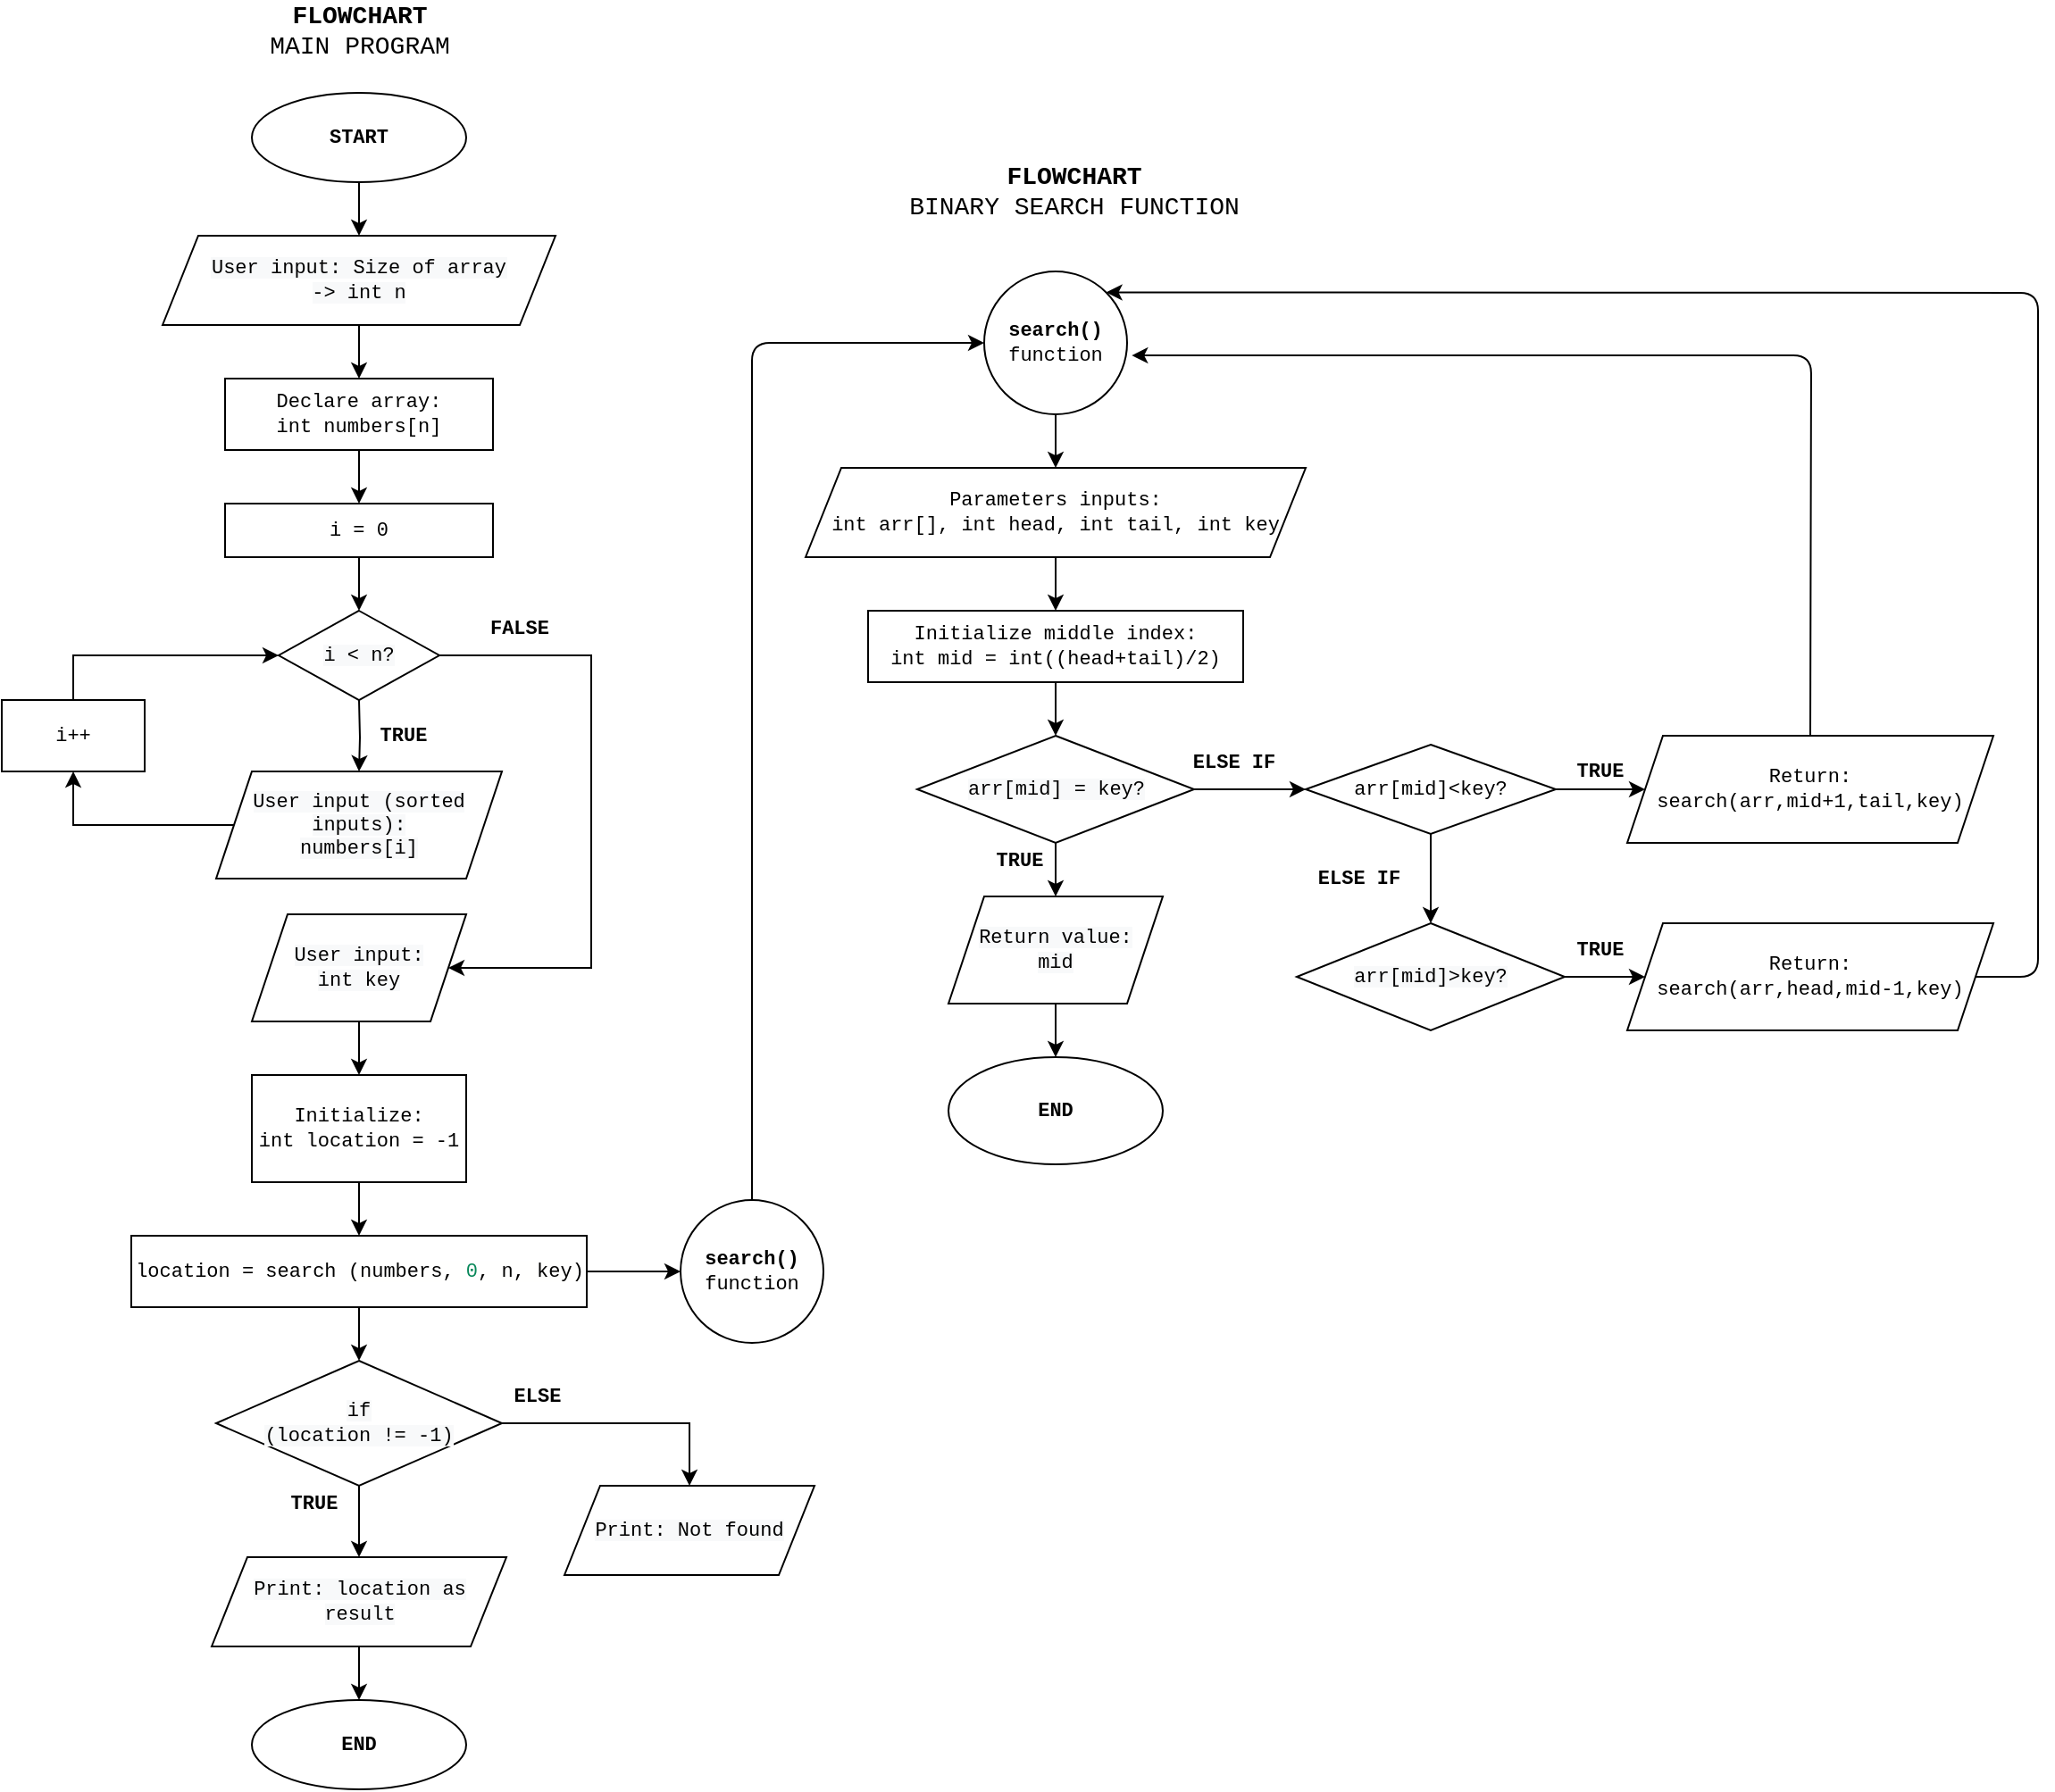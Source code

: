 <mxfile version="14.2.9" type="onedrive"><diagram id="C5RBs43oDa-KdzZeNtuy" name="Page-1"><mxGraphModel dx="767" dy="417" grid="1" gridSize="10" guides="1" tooltips="1" connect="1" arrows="1" fold="1" page="1" pageScale="1" pageWidth="827" pageHeight="1169" math="0" shadow="0"><root><mxCell id="WIyWlLk6GJQsqaUBKTNV-0"/><mxCell id="WIyWlLk6GJQsqaUBKTNV-1" parent="WIyWlLk6GJQsqaUBKTNV-0"/><mxCell id="ys7MHOFxVhZHw-8H6_U1-64" value="" style="edgeStyle=orthogonalEdgeStyle;rounded=0;orthogonalLoop=1;jettySize=auto;html=1;entryX=0.5;entryY=0;entryDx=0;entryDy=0;" edge="1" parent="WIyWlLk6GJQsqaUBKTNV-1" source="ys7MHOFxVhZHw-8H6_U1-65" target="ys7MHOFxVhZHw-8H6_U1-86"><mxGeometry relative="1" as="geometry"/></mxCell><mxCell id="ys7MHOFxVhZHw-8H6_U1-65" value="&lt;b&gt;START&lt;/b&gt;" style="ellipse;whiteSpace=wrap;html=1;fontFamily=Courier New;fontSize=11;" vertex="1" parent="WIyWlLk6GJQsqaUBKTNV-1"><mxGeometry x="190" y="90" width="120" height="50" as="geometry"/></mxCell><mxCell id="ys7MHOFxVhZHw-8H6_U1-66" value="" style="edgeStyle=orthogonalEdgeStyle;rounded=0;orthogonalLoop=1;jettySize=auto;html=1;exitX=0.5;exitY=1;exitDx=0;exitDy=0;" edge="1" parent="WIyWlLk6GJQsqaUBKTNV-1" source="ys7MHOFxVhZHw-8H6_U1-86" target="ys7MHOFxVhZHw-8H6_U1-68"><mxGeometry relative="1" as="geometry"/></mxCell><mxCell id="ys7MHOFxVhZHw-8H6_U1-67" value="" style="edgeStyle=orthogonalEdgeStyle;rounded=0;orthogonalLoop=1;jettySize=auto;html=1;fontFamily=Courier New;fontSize=11;exitX=0.5;exitY=1;exitDx=0;exitDy=0;entryX=0.5;entryY=0;entryDx=0;entryDy=0;" edge="1" parent="WIyWlLk6GJQsqaUBKTNV-1" source="ys7MHOFxVhZHw-8H6_U1-87" target="ys7MHOFxVhZHw-8H6_U1-91"><mxGeometry relative="1" as="geometry"><mxPoint x="250" y="370" as="sourcePoint"/><mxPoint x="250" y="390" as="targetPoint"/></mxGeometry></mxCell><mxCell id="ys7MHOFxVhZHw-8H6_U1-68" value="Declare array:&lt;br style=&quot;font-size: 11px&quot;&gt;int numbers[n]" style="whiteSpace=wrap;html=1;fontFamily=Courier New;fontSize=11;" vertex="1" parent="WIyWlLk6GJQsqaUBKTNV-1"><mxGeometry x="175" y="250" width="150" height="40" as="geometry"/></mxCell><mxCell id="ys7MHOFxVhZHw-8H6_U1-69" value="" style="edgeStyle=orthogonalEdgeStyle;rounded=0;orthogonalLoop=1;jettySize=auto;html=1;fontFamily=Courier New;fontSize=11;entryX=0.5;entryY=0;entryDx=0;entryDy=0;" edge="1" parent="WIyWlLk6GJQsqaUBKTNV-1" target="ys7MHOFxVhZHw-8H6_U1-92"><mxGeometry relative="1" as="geometry"><mxPoint x="250" y="430" as="sourcePoint"/><mxPoint x="250" y="470" as="targetPoint"/></mxGeometry></mxCell><mxCell id="ys7MHOFxVhZHw-8H6_U1-70" value="" style="edgeStyle=orthogonalEdgeStyle;rounded=0;orthogonalLoop=1;jettySize=auto;html=1;fontFamily=Courier New;fontSize=11;entryX=1;entryY=0.5;entryDx=0;entryDy=0;exitX=1;exitY=0.5;exitDx=0;exitDy=0;" edge="1" parent="WIyWlLk6GJQsqaUBKTNV-1" source="ys7MHOFxVhZHw-8H6_U1-91" target="ys7MHOFxVhZHw-8H6_U1-93"><mxGeometry relative="1" as="geometry"><mxPoint x="310" y="420" as="sourcePoint"/><mxPoint x="310" y="580" as="targetPoint"/><Array as="points"><mxPoint x="380" y="405"/><mxPoint x="380" y="580"/></Array></mxGeometry></mxCell><mxCell id="ys7MHOFxVhZHw-8H6_U1-71" value="" style="edgeStyle=orthogonalEdgeStyle;rounded=0;orthogonalLoop=1;jettySize=auto;html=1;fontFamily=Courier New;fontSize=11;exitX=0;exitY=0.5;exitDx=0;exitDy=0;" edge="1" parent="WIyWlLk6GJQsqaUBKTNV-1" source="ys7MHOFxVhZHw-8H6_U1-92" target="ys7MHOFxVhZHw-8H6_U1-74"><mxGeometry relative="1" as="geometry"><mxPoint x="190" y="500" as="sourcePoint"/><Array as="points"><mxPoint x="90" y="500"/></Array></mxGeometry></mxCell><mxCell id="ys7MHOFxVhZHw-8H6_U1-72" value="" style="edgeStyle=orthogonalEdgeStyle;rounded=0;orthogonalLoop=1;jettySize=auto;html=1;fontFamily=Courier New;fontSize=11;exitX=0.5;exitY=1;exitDx=0;exitDy=0;" edge="1" parent="WIyWlLk6GJQsqaUBKTNV-1" source="ys7MHOFxVhZHw-8H6_U1-93" target="ys7MHOFxVhZHw-8H6_U1-76"><mxGeometry relative="1" as="geometry"><mxPoint x="250" y="610" as="sourcePoint"/></mxGeometry></mxCell><mxCell id="ys7MHOFxVhZHw-8H6_U1-73" style="edgeStyle=orthogonalEdgeStyle;rounded=0;orthogonalLoop=1;jettySize=auto;html=1;fontFamily=Courier New;fontSize=11;entryX=0;entryY=0.5;entryDx=0;entryDy=0;exitX=0.5;exitY=0;exitDx=0;exitDy=0;" edge="1" parent="WIyWlLk6GJQsqaUBKTNV-1" source="ys7MHOFxVhZHw-8H6_U1-74" target="ys7MHOFxVhZHw-8H6_U1-91"><mxGeometry relative="1" as="geometry"><mxPoint x="200" y="400" as="targetPoint"/><Array as="points"><mxPoint x="90" y="405"/></Array></mxGeometry></mxCell><mxCell id="ys7MHOFxVhZHw-8H6_U1-74" value="i++" style="whiteSpace=wrap;html=1;fontFamily=Courier New;fontSize=11;" vertex="1" parent="WIyWlLk6GJQsqaUBKTNV-1"><mxGeometry x="50" y="430" width="80" height="40" as="geometry"/></mxCell><mxCell id="ys7MHOFxVhZHw-8H6_U1-75" value="" style="edgeStyle=orthogonalEdgeStyle;rounded=0;orthogonalLoop=1;jettySize=auto;html=1;fontFamily=Courier New;fontSize=11;" edge="1" parent="WIyWlLk6GJQsqaUBKTNV-1" source="ys7MHOFxVhZHw-8H6_U1-76" target="ys7MHOFxVhZHw-8H6_U1-79"><mxGeometry relative="1" as="geometry"/></mxCell><mxCell id="ys7MHOFxVhZHw-8H6_U1-76" value="Initialize:&lt;br&gt;int location = -1" style="whiteSpace=wrap;html=1;fontFamily=Courier New;fontSize=11;" vertex="1" parent="WIyWlLk6GJQsqaUBKTNV-1"><mxGeometry x="190" y="640" width="120" height="60" as="geometry"/></mxCell><mxCell id="ys7MHOFxVhZHw-8H6_U1-77" value="" style="edgeStyle=orthogonalEdgeStyle;rounded=0;orthogonalLoop=1;jettySize=auto;html=1;fontFamily=Courier New;fontSize=11;entryX=0.5;entryY=0;entryDx=0;entryDy=0;" edge="1" parent="WIyWlLk6GJQsqaUBKTNV-1" source="ys7MHOFxVhZHw-8H6_U1-79" target="ys7MHOFxVhZHw-8H6_U1-106"><mxGeometry relative="1" as="geometry"><mxPoint x="250" y="800" as="targetPoint"/></mxGeometry></mxCell><mxCell id="ys7MHOFxVhZHw-8H6_U1-78" value="" style="edgeStyle=orthogonalEdgeStyle;rounded=0;orthogonalLoop=1;jettySize=auto;html=1;fontFamily=Courier New;fontSize=11;" edge="1" parent="WIyWlLk6GJQsqaUBKTNV-1" source="ys7MHOFxVhZHw-8H6_U1-79" target="ys7MHOFxVhZHw-8H6_U1-95"><mxGeometry relative="1" as="geometry"/></mxCell><mxCell id="ys7MHOFxVhZHw-8H6_U1-79" value="location = search&amp;nbsp;&lt;font style=&quot;font-size: 11px&quot;&gt;&lt;span style=&quot;background-color: rgb(255 , 255 , 254) ; font-family: &amp;#34;consolas&amp;#34; , &amp;#34;courier new&amp;#34; , monospace&quot;&gt;(numbers, &lt;/span&gt;&lt;span style=&quot;font-family: &amp;#34;consolas&amp;#34; , &amp;#34;courier new&amp;#34; , monospace ; color: rgb(9 , 136 , 90)&quot;&gt;0&lt;/span&gt;&lt;span style=&quot;background-color: rgb(255 , 255 , 254) ; font-family: &amp;#34;consolas&amp;#34; , &amp;#34;courier new&amp;#34; , monospace&quot;&gt;, n, key)&lt;/span&gt;&lt;/font&gt;" style="whiteSpace=wrap;html=1;fontFamily=Courier New;fontSize=11;" vertex="1" parent="WIyWlLk6GJQsqaUBKTNV-1"><mxGeometry x="122.5" y="730" width="255" height="40" as="geometry"/></mxCell><mxCell id="ys7MHOFxVhZHw-8H6_U1-80" value="" style="edgeStyle=orthogonalEdgeStyle;rounded=0;orthogonalLoop=1;jettySize=auto;html=1;fontFamily=Courier New;fontSize=11;exitX=0.5;exitY=1;exitDx=0;exitDy=0;entryX=0.5;entryY=0;entryDx=0;entryDy=0;entryPerimeter=0;" edge="1" parent="WIyWlLk6GJQsqaUBKTNV-1" source="ys7MHOFxVhZHw-8H6_U1-106" target="ys7MHOFxVhZHw-8H6_U1-107"><mxGeometry relative="1" as="geometry"><mxPoint x="250" y="860" as="sourcePoint"/><mxPoint x="250" y="900" as="targetPoint"/><Array as="points"/></mxGeometry></mxCell><mxCell id="ys7MHOFxVhZHw-8H6_U1-81" value="" style="edgeStyle=orthogonalEdgeStyle;rounded=0;orthogonalLoop=1;jettySize=auto;html=1;fontFamily=Courier New;fontSize=11;exitX=1;exitY=0.5;exitDx=0;exitDy=0;entryX=0.5;entryY=0;entryDx=0;entryDy=0;" edge="1" parent="WIyWlLk6GJQsqaUBKTNV-1" source="ys7MHOFxVhZHw-8H6_U1-106" target="ys7MHOFxVhZHw-8H6_U1-108"><mxGeometry relative="1" as="geometry"><mxPoint x="315" y="830" as="sourcePoint"/><mxPoint x="420" y="880" as="targetPoint"/></mxGeometry></mxCell><mxCell id="ys7MHOFxVhZHw-8H6_U1-82" value="" style="edgeStyle=orthogonalEdgeStyle;rounded=0;orthogonalLoop=1;jettySize=auto;html=1;fontFamily=Courier New;fontSize=11;exitX=0.5;exitY=1;exitDx=0;exitDy=0;" edge="1" parent="WIyWlLk6GJQsqaUBKTNV-1" source="ys7MHOFxVhZHw-8H6_U1-107" target="ys7MHOFxVhZHw-8H6_U1-94"><mxGeometry relative="1" as="geometry"><mxPoint x="250" y="960" as="sourcePoint"/></mxGeometry></mxCell><mxCell id="ys7MHOFxVhZHw-8H6_U1-83" value="TRUE" style="text;html=1;strokeColor=none;fillColor=none;align=center;verticalAlign=middle;whiteSpace=wrap;rounded=0;fontFamily=Courier New;fontSize=11;fontStyle=1" vertex="1" parent="WIyWlLk6GJQsqaUBKTNV-1"><mxGeometry x="205" y="870" width="40" height="20" as="geometry"/></mxCell><mxCell id="ys7MHOFxVhZHw-8H6_U1-84" value="ELSE" style="text;html=1;strokeColor=none;fillColor=none;align=center;verticalAlign=middle;whiteSpace=wrap;rounded=0;fontFamily=Courier New;fontSize=11;fontStyle=1" vertex="1" parent="WIyWlLk6GJQsqaUBKTNV-1"><mxGeometry x="330" y="810" width="40" height="20" as="geometry"/></mxCell><mxCell id="ys7MHOFxVhZHw-8H6_U1-85" value="&lt;font style=&quot;font-size: 14px&quot;&gt;&lt;b&gt;FLOWCHART&lt;br&gt;&lt;/b&gt;MAIN PROGRAM&lt;/font&gt;" style="text;html=1;align=center;verticalAlign=middle;resizable=0;points=[];autosize=1;fontSize=11;fontFamily=Courier New;" vertex="1" parent="WIyWlLk6GJQsqaUBKTNV-1"><mxGeometry x="190" y="40" width="120" height="30" as="geometry"/></mxCell><mxCell id="ys7MHOFxVhZHw-8H6_U1-86" value="&lt;p&gt;&lt;span style=&quot;color: rgb(0 , 0 , 0) ; font-family: &amp;#34;courier new&amp;#34; ; font-size: 11px ; font-style: normal ; font-weight: 400 ; letter-spacing: normal ; text-align: center ; text-indent: 0px ; text-transform: none ; word-spacing: 0px ; background-color: rgb(248 , 249 , 250) ; display: inline ; float: none&quot;&gt;User input: Size of array&lt;br&gt;&lt;/span&gt;&lt;span style=&quot;color: rgb(0 , 0 , 0) ; font-family: &amp;#34;courier new&amp;#34; ; font-size: 11px ; font-style: normal ; font-weight: 400 ; letter-spacing: normal ; text-align: center ; text-indent: 0px ; text-transform: none ; word-spacing: 0px ; background-color: rgb(248 , 249 , 250) ; display: inline ; float: none&quot;&gt;-&amp;gt; int n&lt;/span&gt;&lt;/p&gt;" style="shape=parallelogram;perimeter=parallelogramPerimeter;whiteSpace=wrap;html=1;fixedSize=1;fontFamily=Courier New;fontSize=11;" vertex="1" parent="WIyWlLk6GJQsqaUBKTNV-1"><mxGeometry x="140" y="170" width="220" height="50" as="geometry"/></mxCell><mxCell id="ys7MHOFxVhZHw-8H6_U1-87" value="i = 0" style="whiteSpace=wrap;html=1;fontFamily=Courier New;fontSize=11;" vertex="1" parent="WIyWlLk6GJQsqaUBKTNV-1"><mxGeometry x="175" y="320" width="150" height="30" as="geometry"/></mxCell><mxCell id="ys7MHOFxVhZHw-8H6_U1-88" value="" style="edgeStyle=orthogonalEdgeStyle;rounded=0;orthogonalLoop=1;jettySize=auto;html=1;exitX=0.5;exitY=1;exitDx=0;exitDy=0;entryX=0.5;entryY=0;entryDx=0;entryDy=0;" edge="1" parent="WIyWlLk6GJQsqaUBKTNV-1" source="ys7MHOFxVhZHw-8H6_U1-68" target="ys7MHOFxVhZHw-8H6_U1-87"><mxGeometry relative="1" as="geometry"><mxPoint x="260" y="290" as="sourcePoint"/><mxPoint x="260" y="320" as="targetPoint"/></mxGeometry></mxCell><mxCell id="ys7MHOFxVhZHw-8H6_U1-89" value="&lt;b&gt;TRUE&lt;/b&gt;" style="text;html=1;strokeColor=none;fillColor=none;align=center;verticalAlign=middle;whiteSpace=wrap;rounded=0;fontFamily=Courier New;fontSize=11;" vertex="1" parent="WIyWlLk6GJQsqaUBKTNV-1"><mxGeometry x="255" y="440" width="40" height="20" as="geometry"/></mxCell><mxCell id="ys7MHOFxVhZHw-8H6_U1-90" value="&lt;b&gt;FALSE&lt;/b&gt;" style="text;html=1;strokeColor=none;fillColor=none;align=center;verticalAlign=middle;whiteSpace=wrap;rounded=0;fontFamily=Courier New;fontSize=11;" vertex="1" parent="WIyWlLk6GJQsqaUBKTNV-1"><mxGeometry x="320" y="380" width="40" height="20" as="geometry"/></mxCell><mxCell id="ys7MHOFxVhZHw-8H6_U1-91" value="&#10;&#10;&lt;span style=&quot;color: rgb(0, 0, 0); font-family: &amp;quot;courier new&amp;quot;; font-size: 11px; font-style: normal; font-weight: 400; letter-spacing: normal; text-align: center; text-indent: 0px; text-transform: none; word-spacing: 0px; background-color: rgb(248, 249, 250); display: inline; float: none;&quot;&gt;i &amp;lt; n?&lt;/span&gt;&#10;&#10;" style="rhombus;whiteSpace=wrap;html=1;fontFamily=Courier New;fontSize=11;" vertex="1" parent="WIyWlLk6GJQsqaUBKTNV-1"><mxGeometry x="205" y="380" width="90" height="50" as="geometry"/></mxCell><mxCell id="ys7MHOFxVhZHw-8H6_U1-92" value="&lt;span style=&quot;color: rgb(0 , 0 , 0) ; font-family: &amp;#34;courier new&amp;#34; ; font-size: 11px ; font-style: normal ; font-weight: 400 ; letter-spacing: normal ; text-align: center ; text-indent: 0px ; text-transform: none ; word-spacing: 0px ; background-color: rgb(248 , 249 , 250) ; display: inline ; float: none&quot;&gt;User input (sorted inputs):&lt;/span&gt;&lt;br style=&quot;color: rgb(0 , 0 , 0) ; font-family: &amp;#34;courier new&amp;#34; ; font-size: 11px ; font-style: normal ; font-weight: 400 ; letter-spacing: normal ; text-align: center ; text-indent: 0px ; text-transform: none ; word-spacing: 0px ; background-color: rgb(248 , 249 , 250)&quot;&gt;&lt;span style=&quot;color: rgb(0 , 0 , 0) ; font-family: &amp;#34;courier new&amp;#34; ; font-size: 11px ; font-style: normal ; font-weight: 400 ; letter-spacing: normal ; text-align: center ; text-indent: 0px ; text-transform: none ; word-spacing: 0px ; background-color: rgb(248 , 249 , 250) ; display: inline ; float: none&quot;&gt;numbers[i]&lt;/span&gt;" style="shape=parallelogram;perimeter=parallelogramPerimeter;whiteSpace=wrap;html=1;fixedSize=1;fontFamily=Courier New;fontSize=11;" vertex="1" parent="WIyWlLk6GJQsqaUBKTNV-1"><mxGeometry x="170" y="470" width="160" height="60" as="geometry"/></mxCell><mxCell id="ys7MHOFxVhZHw-8H6_U1-93" value="&#10;&#10;&lt;span style=&quot;color: rgb(0, 0, 0); font-family: &amp;quot;courier new&amp;quot;; font-size: 11px; font-style: normal; font-weight: 400; letter-spacing: normal; text-align: center; text-indent: 0px; text-transform: none; word-spacing: 0px; background-color: rgb(248, 249, 250); display: inline; float: none;&quot;&gt;User input:&lt;/span&gt;&lt;br style=&quot;color: rgb(0, 0, 0); font-family: &amp;quot;courier new&amp;quot;; font-size: 11px; font-style: normal; font-weight: 400; letter-spacing: normal; text-align: center; text-indent: 0px; text-transform: none; word-spacing: 0px; background-color: rgb(248, 249, 250);&quot;&gt;&lt;span style=&quot;color: rgb(0, 0, 0); font-family: &amp;quot;courier new&amp;quot;; font-size: 11px; font-style: normal; font-weight: 400; letter-spacing: normal; text-align: center; text-indent: 0px; text-transform: none; word-spacing: 0px; background-color: rgb(248, 249, 250); display: inline; float: none;&quot;&gt;int key&lt;/span&gt;&#10;&#10;" style="shape=parallelogram;perimeter=parallelogramPerimeter;whiteSpace=wrap;html=1;fixedSize=1;fontFamily=Courier New;fontSize=11;" vertex="1" parent="WIyWlLk6GJQsqaUBKTNV-1"><mxGeometry x="190" y="550" width="120" height="60" as="geometry"/></mxCell><mxCell id="ys7MHOFxVhZHw-8H6_U1-94" value="&lt;b&gt;END&lt;/b&gt;" style="ellipse;whiteSpace=wrap;html=1;fontFamily=Courier New;fontSize=11;" vertex="1" parent="WIyWlLk6GJQsqaUBKTNV-1"><mxGeometry x="190" y="990" width="120" height="50" as="geometry"/></mxCell><mxCell id="ys7MHOFxVhZHw-8H6_U1-95" value="&lt;b&gt;search()&lt;/b&gt; function" style="ellipse;whiteSpace=wrap;html=1;aspect=fixed;fontFamily=Courier New;fontSize=11;" vertex="1" parent="WIyWlLk6GJQsqaUBKTNV-1"><mxGeometry x="430" y="710" width="80" height="80" as="geometry"/></mxCell><mxCell id="ys7MHOFxVhZHw-8H6_U1-96" value="&lt;font style=&quot;font-size: 14px&quot;&gt;&lt;b&gt;FLOWCHART&lt;br&gt;&lt;/b&gt;BINARY SEARCH FUNCTION&lt;br&gt;&lt;/font&gt;" style="text;html=1;align=center;verticalAlign=middle;resizable=0;points=[];autosize=1;fontSize=11;fontFamily=Courier New;" vertex="1" parent="WIyWlLk6GJQsqaUBKTNV-1"><mxGeometry x="550" y="130" width="200" height="30" as="geometry"/></mxCell><mxCell id="ys7MHOFxVhZHw-8H6_U1-97" value="" style="edgeStyle=orthogonalEdgeStyle;rounded=0;orthogonalLoop=1;jettySize=auto;html=1;fontFamily=Courier New;fontSize=11;" edge="1" parent="WIyWlLk6GJQsqaUBKTNV-1" source="ys7MHOFxVhZHw-8H6_U1-98" target="ys7MHOFxVhZHw-8H6_U1-100"><mxGeometry relative="1" as="geometry"/></mxCell><mxCell id="ys7MHOFxVhZHw-8H6_U1-98" value="&lt;b&gt;search()&lt;/b&gt; function" style="ellipse;whiteSpace=wrap;html=1;aspect=fixed;fontFamily=Courier New;fontSize=11;" vertex="1" parent="WIyWlLk6GJQsqaUBKTNV-1"><mxGeometry x="600" y="190" width="80" height="80" as="geometry"/></mxCell><mxCell id="ys7MHOFxVhZHw-8H6_U1-99" value="" style="edgeStyle=orthogonalEdgeStyle;rounded=0;orthogonalLoop=1;jettySize=auto;html=1;fontFamily=Courier New;fontSize=11;" edge="1" parent="WIyWlLk6GJQsqaUBKTNV-1" source="ys7MHOFxVhZHw-8H6_U1-100" target="ys7MHOFxVhZHw-8H6_U1-102"><mxGeometry relative="1" as="geometry"/></mxCell><mxCell id="ys7MHOFxVhZHw-8H6_U1-100" value="Parameters inputs:&lt;br&gt;int arr[], int head, int tail, int key" style="shape=parallelogram;perimeter=parallelogramPerimeter;whiteSpace=wrap;html=1;fixedSize=1;fontFamily=Courier New;fontSize=11;" vertex="1" parent="WIyWlLk6GJQsqaUBKTNV-1"><mxGeometry x="500" y="300" width="280" height="50" as="geometry"/></mxCell><mxCell id="ys7MHOFxVhZHw-8H6_U1-101" value="" style="edgeStyle=orthogonalEdgeStyle;rounded=0;orthogonalLoop=1;jettySize=auto;html=1;fontFamily=Courier New;fontSize=11;entryX=0.5;entryY=0;entryDx=0;entryDy=0;" edge="1" parent="WIyWlLk6GJQsqaUBKTNV-1" source="ys7MHOFxVhZHw-8H6_U1-102" target="ys7MHOFxVhZHw-8H6_U1-105"><mxGeometry relative="1" as="geometry"><mxPoint x="650" y="450" as="targetPoint"/></mxGeometry></mxCell><mxCell id="ys7MHOFxVhZHw-8H6_U1-102" value="Initialize middle index:&lt;br&gt;int mid = int((head+tail)/2)" style="whiteSpace=wrap;html=1;fontFamily=Courier New;fontSize=11;" vertex="1" parent="WIyWlLk6GJQsqaUBKTNV-1"><mxGeometry x="535" y="380" width="210" height="40" as="geometry"/></mxCell><mxCell id="ys7MHOFxVhZHw-8H6_U1-103" value="" style="edgeStyle=orthogonalEdgeStyle;rounded=0;orthogonalLoop=1;jettySize=auto;html=1;fontFamily=Courier New;fontSize=11;" edge="1" parent="WIyWlLk6GJQsqaUBKTNV-1" source="ys7MHOFxVhZHw-8H6_U1-105" target="ys7MHOFxVhZHw-8H6_U1-110"><mxGeometry relative="1" as="geometry"/></mxCell><mxCell id="ys7MHOFxVhZHw-8H6_U1-104" value="" style="edgeStyle=orthogonalEdgeStyle;rounded=0;orthogonalLoop=1;jettySize=auto;html=1;fontFamily=Courier New;fontSize=11;entryX=0;entryY=0.5;entryDx=0;entryDy=0;" edge="1" parent="WIyWlLk6GJQsqaUBKTNV-1" source="ys7MHOFxVhZHw-8H6_U1-105" target="ys7MHOFxVhZHw-8H6_U1-113"><mxGeometry relative="1" as="geometry"><Array as="points"><mxPoint x="760" y="480"/><mxPoint x="760" y="480"/></Array></mxGeometry></mxCell><mxCell id="ys7MHOFxVhZHw-8H6_U1-105" value="&lt;span style=&quot;color: rgb(0 , 0 , 0) ; font-family: &amp;#34;courier new&amp;#34; ; font-size: 11px ; font-style: normal ; font-weight: 400 ; letter-spacing: normal ; text-align: center ; text-indent: 0px ; text-transform: none ; word-spacing: 0px ; background-color: rgb(248 , 249 , 250) ; display: inline ; float: none&quot;&gt;arr[mid] = key?&lt;/span&gt;" style="rhombus;whiteSpace=wrap;html=1;fontFamily=Courier New;fontSize=11;" vertex="1" parent="WIyWlLk6GJQsqaUBKTNV-1"><mxGeometry x="562.5" y="450" width="155" height="60" as="geometry"/></mxCell><mxCell id="ys7MHOFxVhZHw-8H6_U1-106" value="&lt;span style=&quot;color: rgb(0 , 0 , 0) ; font-size: 11px ; font-style: normal ; font-weight: 400 ; letter-spacing: normal ; text-align: center ; text-indent: 0px ; text-transform: none ; word-spacing: 0px ; font-family: &amp;#34;courier new&amp;#34; ; background-color: rgb(248 , 249 , 250) ; display: inline ; float: none&quot;&gt;if&lt;/span&gt;&lt;br style=&quot;color: rgb(0 , 0 , 0) ; font-size: 11px ; font-style: normal ; font-weight: 400 ; letter-spacing: normal ; text-align: center ; text-indent: 0px ; text-transform: none ; word-spacing: 0px ; font-family: &amp;#34;courier new&amp;#34; ; background-color: rgb(248 , 249 , 250)&quot;&gt;&lt;span style=&quot;color: rgb(0 , 0 , 0) ; font-size: 11px ; font-style: normal ; font-weight: 400 ; letter-spacing: normal ; text-align: center ; text-indent: 0px ; text-transform: none ; word-spacing: 0px ; font-family: &amp;#34;courier new&amp;#34; ; background-color: rgb(248 , 249 , 250) ; display: inline ; float: none&quot;&gt;(location != -1)&lt;/span&gt;" style="rhombus;whiteSpace=wrap;html=1;fontFamily=Courier New;fontSize=11;" vertex="1" parent="WIyWlLk6GJQsqaUBKTNV-1"><mxGeometry x="170" y="800" width="160" height="70" as="geometry"/></mxCell><mxCell id="ys7MHOFxVhZHw-8H6_U1-107" value="&lt;span style=&quot;color: rgb(0 , 0 , 0) ; font-family: &amp;#34;courier new&amp;#34; ; font-size: 11px ; font-style: normal ; font-weight: 400 ; letter-spacing: normal ; text-align: center ; text-indent: 0px ; text-transform: none ; word-spacing: 0px ; background-color: rgb(248 , 249 , 250) ; display: inline ; float: none&quot;&gt;Print: location as result&lt;/span&gt;" style="shape=parallelogram;perimeter=parallelogramPerimeter;whiteSpace=wrap;html=1;fixedSize=1;fontFamily=Courier New;fontSize=11;" vertex="1" parent="WIyWlLk6GJQsqaUBKTNV-1"><mxGeometry x="167.5" y="910" width="165" height="50" as="geometry"/></mxCell><mxCell id="ys7MHOFxVhZHw-8H6_U1-108" value="&#10;&#10;&lt;span style=&quot;color: rgb(0, 0, 0); font-size: 11px; font-style: normal; font-weight: 400; letter-spacing: normal; text-align: center; text-indent: 0px; text-transform: none; word-spacing: 0px; font-family: &amp;quot;courier new&amp;quot;; background-color: rgb(248, 249, 250); display: inline; float: none;&quot;&gt;Print: Not found&lt;/span&gt;&lt;br style=&quot;color: rgb(0, 0, 0); font-family: &amp;quot;courier new&amp;quot;; font-size: 11px; font-style: normal; font-weight: 400; letter-spacing: normal; text-align: center; text-indent: 0px; text-transform: none; word-spacing: 0px; background-color: rgb(248, 249, 250);&quot;&gt;&#10;&#10;" style="shape=parallelogram;perimeter=parallelogramPerimeter;whiteSpace=wrap;html=1;fixedSize=1;fontFamily=Courier New;fontSize=11;" vertex="1" parent="WIyWlLk6GJQsqaUBKTNV-1"><mxGeometry x="365" y="870" width="140" height="50" as="geometry"/></mxCell><mxCell id="ys7MHOFxVhZHw-8H6_U1-109" value="" style="edgeStyle=orthogonalEdgeStyle;rounded=0;orthogonalLoop=1;jettySize=auto;html=1;fontFamily=Courier New;fontSize=11;" edge="1" parent="WIyWlLk6GJQsqaUBKTNV-1" source="ys7MHOFxVhZHw-8H6_U1-110" target="ys7MHOFxVhZHw-8H6_U1-123"><mxGeometry relative="1" as="geometry"/></mxCell><mxCell id="ys7MHOFxVhZHw-8H6_U1-110" value="&#10;&#10;&lt;span style=&quot;color: rgb(0, 0, 0); font-family: &amp;quot;courier new&amp;quot;; font-size: 11px; font-style: normal; font-weight: 400; letter-spacing: normal; text-align: center; text-indent: 0px; text-transform: none; word-spacing: 0px; background-color: rgb(248, 249, 250); display: inline; float: none;&quot;&gt;Return value:&lt;/span&gt;&lt;br style=&quot;color: rgb(0, 0, 0); font-family: &amp;quot;courier new&amp;quot;; font-size: 11px; font-style: normal; font-weight: 400; letter-spacing: normal; text-align: center; text-indent: 0px; text-transform: none; word-spacing: 0px; background-color: rgb(248, 249, 250);&quot;&gt;&lt;span style=&quot;color: rgb(0, 0, 0); font-family: &amp;quot;courier new&amp;quot;; font-size: 11px; font-style: normal; font-weight: 400; letter-spacing: normal; text-align: center; text-indent: 0px; text-transform: none; word-spacing: 0px; background-color: rgb(248, 249, 250); display: inline; float: none;&quot;&gt;mid&lt;/span&gt;&#10;&#10;" style="shape=parallelogram;perimeter=parallelogramPerimeter;whiteSpace=wrap;html=1;fixedSize=1;fontFamily=Courier New;fontSize=11;" vertex="1" parent="WIyWlLk6GJQsqaUBKTNV-1"><mxGeometry x="580" y="540" width="120" height="60" as="geometry"/></mxCell><mxCell id="ys7MHOFxVhZHw-8H6_U1-111" value="" style="edgeStyle=orthogonalEdgeStyle;rounded=0;orthogonalLoop=1;jettySize=auto;html=1;fontFamily=Courier New;fontSize=11;" edge="1" parent="WIyWlLk6GJQsqaUBKTNV-1" source="ys7MHOFxVhZHw-8H6_U1-113" target="ys7MHOFxVhZHw-8H6_U1-114"><mxGeometry relative="1" as="geometry"/></mxCell><mxCell id="ys7MHOFxVhZHw-8H6_U1-112" value="" style="edgeStyle=orthogonalEdgeStyle;rounded=0;orthogonalLoop=1;jettySize=auto;html=1;fontFamily=Courier New;fontSize=11;" edge="1" parent="WIyWlLk6GJQsqaUBKTNV-1" source="ys7MHOFxVhZHw-8H6_U1-113" target="ys7MHOFxVhZHw-8H6_U1-118"><mxGeometry relative="1" as="geometry"/></mxCell><mxCell id="ys7MHOFxVhZHw-8H6_U1-113" value="arr[mid]&amp;lt;key?" style="rhombus;whiteSpace=wrap;html=1;fontFamily=Courier New;fontSize=11;" vertex="1" parent="WIyWlLk6GJQsqaUBKTNV-1"><mxGeometry x="780" y="455" width="140" height="50" as="geometry"/></mxCell><mxCell id="ys7MHOFxVhZHw-8H6_U1-114" value="Return:&lt;br&gt;search(arr,mid+1,tail,key)" style="shape=parallelogram;perimeter=parallelogramPerimeter;whiteSpace=wrap;html=1;fixedSize=1;fontFamily=Courier New;fontSize=11;" vertex="1" parent="WIyWlLk6GJQsqaUBKTNV-1"><mxGeometry x="960" y="450" width="205" height="60" as="geometry"/></mxCell><mxCell id="ys7MHOFxVhZHw-8H6_U1-115" value="&lt;b&gt;TRUE&lt;/b&gt;" style="text;html=1;strokeColor=none;fillColor=none;align=center;verticalAlign=middle;whiteSpace=wrap;rounded=0;fontFamily=Courier New;fontSize=11;" vertex="1" parent="WIyWlLk6GJQsqaUBKTNV-1"><mxGeometry x="600" y="510" width="40" height="20" as="geometry"/></mxCell><mxCell id="ys7MHOFxVhZHw-8H6_U1-116" value="&lt;b&gt;ELSE IF&lt;/b&gt;" style="text;html=1;strokeColor=none;fillColor=none;align=center;verticalAlign=middle;whiteSpace=wrap;rounded=0;fontFamily=Courier New;fontSize=11;" vertex="1" parent="WIyWlLk6GJQsqaUBKTNV-1"><mxGeometry x="710" y="455" width="60" height="20" as="geometry"/></mxCell><mxCell id="ys7MHOFxVhZHw-8H6_U1-117" value="&lt;b&gt;TRUE&lt;/b&gt;" style="text;html=1;strokeColor=none;fillColor=none;align=center;verticalAlign=middle;whiteSpace=wrap;rounded=0;fontFamily=Courier New;fontSize=11;" vertex="1" parent="WIyWlLk6GJQsqaUBKTNV-1"><mxGeometry x="925" y="460" width="40" height="20" as="geometry"/></mxCell><mxCell id="ys7MHOFxVhZHw-8H6_U1-118" value="&lt;span style=&quot;color: rgb(0 , 0 , 0) ; font-family: &amp;#34;courier new&amp;#34; ; font-size: 11px ; font-style: normal ; font-weight: 400 ; letter-spacing: normal ; text-align: center ; text-indent: 0px ; text-transform: none ; word-spacing: 0px ; background-color: rgb(248 , 249 , 250) ; display: inline ; float: none&quot;&gt;arr[mid]&amp;gt;key?&lt;/span&gt;" style="rhombus;whiteSpace=wrap;html=1;fontFamily=Courier New;fontSize=11;" vertex="1" parent="WIyWlLk6GJQsqaUBKTNV-1"><mxGeometry x="775" y="555" width="150" height="60" as="geometry"/></mxCell><mxCell id="ys7MHOFxVhZHw-8H6_U1-119" value="&lt;b&gt;ELSE IF&lt;/b&gt;" style="text;html=1;strokeColor=none;fillColor=none;align=center;verticalAlign=middle;whiteSpace=wrap;rounded=0;fontFamily=Courier New;fontSize=11;" vertex="1" parent="WIyWlLk6GJQsqaUBKTNV-1"><mxGeometry x="780" y="520" width="60" height="20" as="geometry"/></mxCell><mxCell id="ys7MHOFxVhZHw-8H6_U1-120" value="" style="edgeStyle=orthogonalEdgeStyle;rounded=0;orthogonalLoop=1;jettySize=auto;html=1;fontFamily=Courier New;fontSize=11;exitX=1;exitY=0.5;exitDx=0;exitDy=0;" edge="1" parent="WIyWlLk6GJQsqaUBKTNV-1" source="ys7MHOFxVhZHw-8H6_U1-118" target="ys7MHOFxVhZHw-8H6_U1-121"><mxGeometry relative="1" as="geometry"><mxPoint x="708" y="670" as="sourcePoint"/></mxGeometry></mxCell><mxCell id="ys7MHOFxVhZHw-8H6_U1-121" value="Return:&lt;br&gt;search(arr,head,mid-1,key)" style="shape=parallelogram;perimeter=parallelogramPerimeter;whiteSpace=wrap;html=1;fixedSize=1;fontFamily=Courier New;fontSize=11;" vertex="1" parent="WIyWlLk6GJQsqaUBKTNV-1"><mxGeometry x="960" y="555" width="205" height="60" as="geometry"/></mxCell><mxCell id="ys7MHOFxVhZHw-8H6_U1-122" value="&lt;b&gt;TRUE&lt;/b&gt;" style="text;html=1;strokeColor=none;fillColor=none;align=center;verticalAlign=middle;whiteSpace=wrap;rounded=0;fontFamily=Courier New;fontSize=11;" vertex="1" parent="WIyWlLk6GJQsqaUBKTNV-1"><mxGeometry x="925" y="560" width="40" height="20" as="geometry"/></mxCell><mxCell id="ys7MHOFxVhZHw-8H6_U1-123" value="&lt;b&gt;END&lt;/b&gt;" style="ellipse;whiteSpace=wrap;html=1;fontFamily=Courier New;fontSize=11;" vertex="1" parent="WIyWlLk6GJQsqaUBKTNV-1"><mxGeometry x="580" y="630" width="120" height="60" as="geometry"/></mxCell><mxCell id="ys7MHOFxVhZHw-8H6_U1-124" value="" style="endArrow=classic;html=1;fontFamily=Courier New;fontSize=11;exitX=0.5;exitY=0;exitDx=0;exitDy=0;entryX=1.033;entryY=0.588;entryDx=0;entryDy=0;entryPerimeter=0;" edge="1" parent="WIyWlLk6GJQsqaUBKTNV-1" source="ys7MHOFxVhZHw-8H6_U1-114" target="ys7MHOFxVhZHw-8H6_U1-98"><mxGeometry width="50" height="50" relative="1" as="geometry"><mxPoint x="1080" y="440" as="sourcePoint"/><mxPoint x="1130" y="390" as="targetPoint"/><Array as="points"><mxPoint x="1063" y="237"/></Array></mxGeometry></mxCell><mxCell id="ys7MHOFxVhZHw-8H6_U1-125" value="" style="endArrow=classic;html=1;fontFamily=Courier New;fontSize=11;exitX=1;exitY=0.5;exitDx=0;exitDy=0;entryX=1;entryY=0;entryDx=0;entryDy=0;" edge="1" parent="WIyWlLk6GJQsqaUBKTNV-1" source="ys7MHOFxVhZHw-8H6_U1-121" target="ys7MHOFxVhZHw-8H6_U1-98"><mxGeometry width="50" height="50" relative="1" as="geometry"><mxPoint x="1092.5" y="460" as="sourcePoint"/><mxPoint x="702.64" y="247.04" as="targetPoint"/><Array as="points"><mxPoint x="1190" y="585"/><mxPoint x="1190" y="202"/></Array></mxGeometry></mxCell><mxCell id="ys7MHOFxVhZHw-8H6_U1-126" value="" style="endArrow=classic;html=1;fontFamily=Courier New;fontSize=11;entryX=0;entryY=0.5;entryDx=0;entryDy=0;exitX=0.5;exitY=0;exitDx=0;exitDy=0;" edge="1" parent="WIyWlLk6GJQsqaUBKTNV-1" source="ys7MHOFxVhZHw-8H6_U1-95" target="ys7MHOFxVhZHw-8H6_U1-98"><mxGeometry width="50" height="50" relative="1" as="geometry"><mxPoint x="510" y="750" as="sourcePoint"/><mxPoint x="560" y="700" as="targetPoint"/><Array as="points"><mxPoint x="470" y="230"/></Array></mxGeometry></mxCell></root></mxGraphModel></diagram></mxfile>